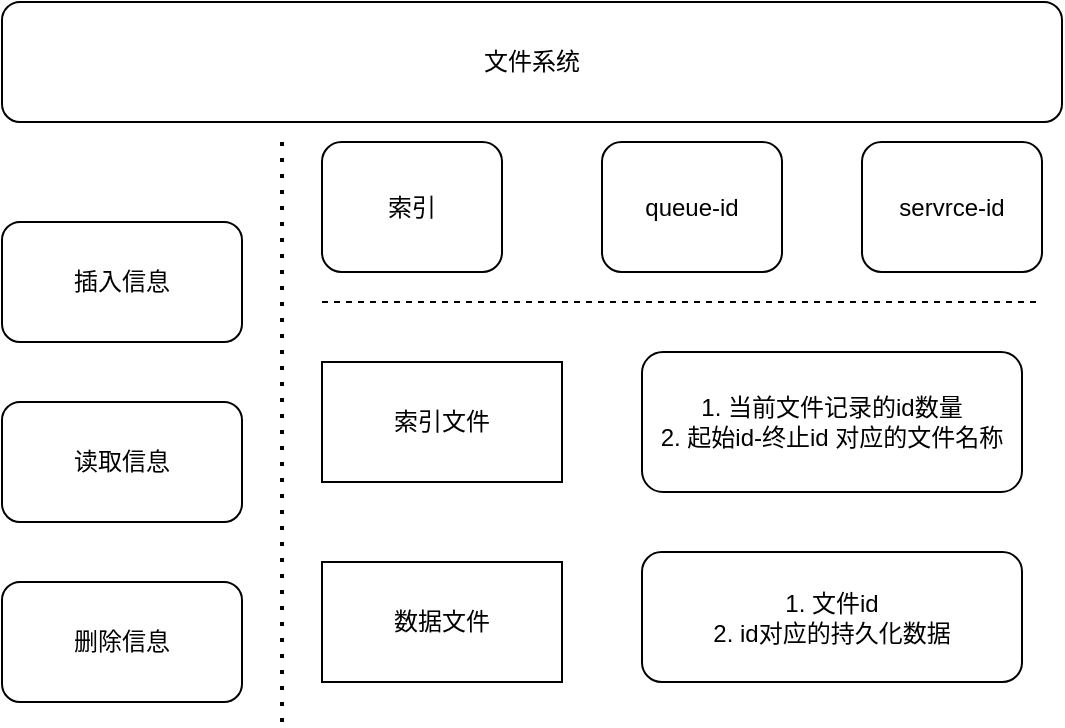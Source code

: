<mxfile version="16.5.1" type="device"><diagram id="c9OPEvw8KRAzOa4WxUku" name="第 1 页"><mxGraphModel dx="868" dy="553" grid="1" gridSize="10" guides="1" tooltips="1" connect="1" arrows="1" fold="1" page="1" pageScale="1" pageWidth="827" pageHeight="1169" math="0" shadow="0"><root><mxCell id="0"/><mxCell id="1" parent="0"/><mxCell id="ArrknZN7wmBbAMpftxku-1" value="文件系统" style="rounded=1;whiteSpace=wrap;html=1;" vertex="1" parent="1"><mxGeometry x="270" y="120" width="530" height="60" as="geometry"/></mxCell><mxCell id="ArrknZN7wmBbAMpftxku-2" value="" style="endArrow=none;dashed=1;html=1;dashPattern=1 3;strokeWidth=2;rounded=0;" edge="1" parent="1"><mxGeometry width="50" height="50" relative="1" as="geometry"><mxPoint x="410" y="480" as="sourcePoint"/><mxPoint x="410" y="190" as="targetPoint"/></mxGeometry></mxCell><mxCell id="ArrknZN7wmBbAMpftxku-3" value="插入信息" style="rounded=1;whiteSpace=wrap;html=1;" vertex="1" parent="1"><mxGeometry x="270" y="230" width="120" height="60" as="geometry"/></mxCell><mxCell id="ArrknZN7wmBbAMpftxku-4" value="读取信息" style="rounded=1;whiteSpace=wrap;html=1;" vertex="1" parent="1"><mxGeometry x="270" y="320" width="120" height="60" as="geometry"/></mxCell><mxCell id="ArrknZN7wmBbAMpftxku-5" value="删除信息" style="rounded=1;whiteSpace=wrap;html=1;" vertex="1" parent="1"><mxGeometry x="270" y="410" width="120" height="60" as="geometry"/></mxCell><mxCell id="ArrknZN7wmBbAMpftxku-6" value="索引" style="rounded=1;whiteSpace=wrap;html=1;" vertex="1" parent="1"><mxGeometry x="430" y="190" width="90" height="65" as="geometry"/></mxCell><mxCell id="ArrknZN7wmBbAMpftxku-7" value="" style="endArrow=none;dashed=1;html=1;rounded=0;" edge="1" parent="1"><mxGeometry width="50" height="50" relative="1" as="geometry"><mxPoint x="430" y="270" as="sourcePoint"/><mxPoint x="790" y="270" as="targetPoint"/><Array as="points"><mxPoint x="610" y="270"/></Array></mxGeometry></mxCell><mxCell id="ArrknZN7wmBbAMpftxku-8" value="queue-id" style="rounded=1;whiteSpace=wrap;html=1;" vertex="1" parent="1"><mxGeometry x="570" y="190" width="90" height="65" as="geometry"/></mxCell><mxCell id="ArrknZN7wmBbAMpftxku-9" value="servrce-id" style="rounded=1;whiteSpace=wrap;html=1;" vertex="1" parent="1"><mxGeometry x="700" y="190" width="90" height="65" as="geometry"/></mxCell><mxCell id="ArrknZN7wmBbAMpftxku-10" value="索引文件" style="rounded=0;whiteSpace=wrap;html=1;" vertex="1" parent="1"><mxGeometry x="430" y="300" width="120" height="60" as="geometry"/></mxCell><mxCell id="ArrknZN7wmBbAMpftxku-11" value="数据文件" style="rounded=0;whiteSpace=wrap;html=1;" vertex="1" parent="1"><mxGeometry x="430" y="400" width="120" height="60" as="geometry"/></mxCell><mxCell id="ArrknZN7wmBbAMpftxku-12" value="1.&amp;nbsp;当前文件记录的id数量&lt;br&gt;2.&amp;nbsp;起始id-终止id&amp;nbsp;对应的文件名称" style="rounded=1;whiteSpace=wrap;html=1;" vertex="1" parent="1"><mxGeometry x="590" y="295" width="190" height="70" as="geometry"/></mxCell><mxCell id="ArrknZN7wmBbAMpftxku-13" value="1.&amp;nbsp;文件id&lt;br&gt;2.&amp;nbsp;id对应的持久化数据" style="rounded=1;whiteSpace=wrap;html=1;" vertex="1" parent="1"><mxGeometry x="590" y="395" width="190" height="65" as="geometry"/></mxCell></root></mxGraphModel></diagram></mxfile>